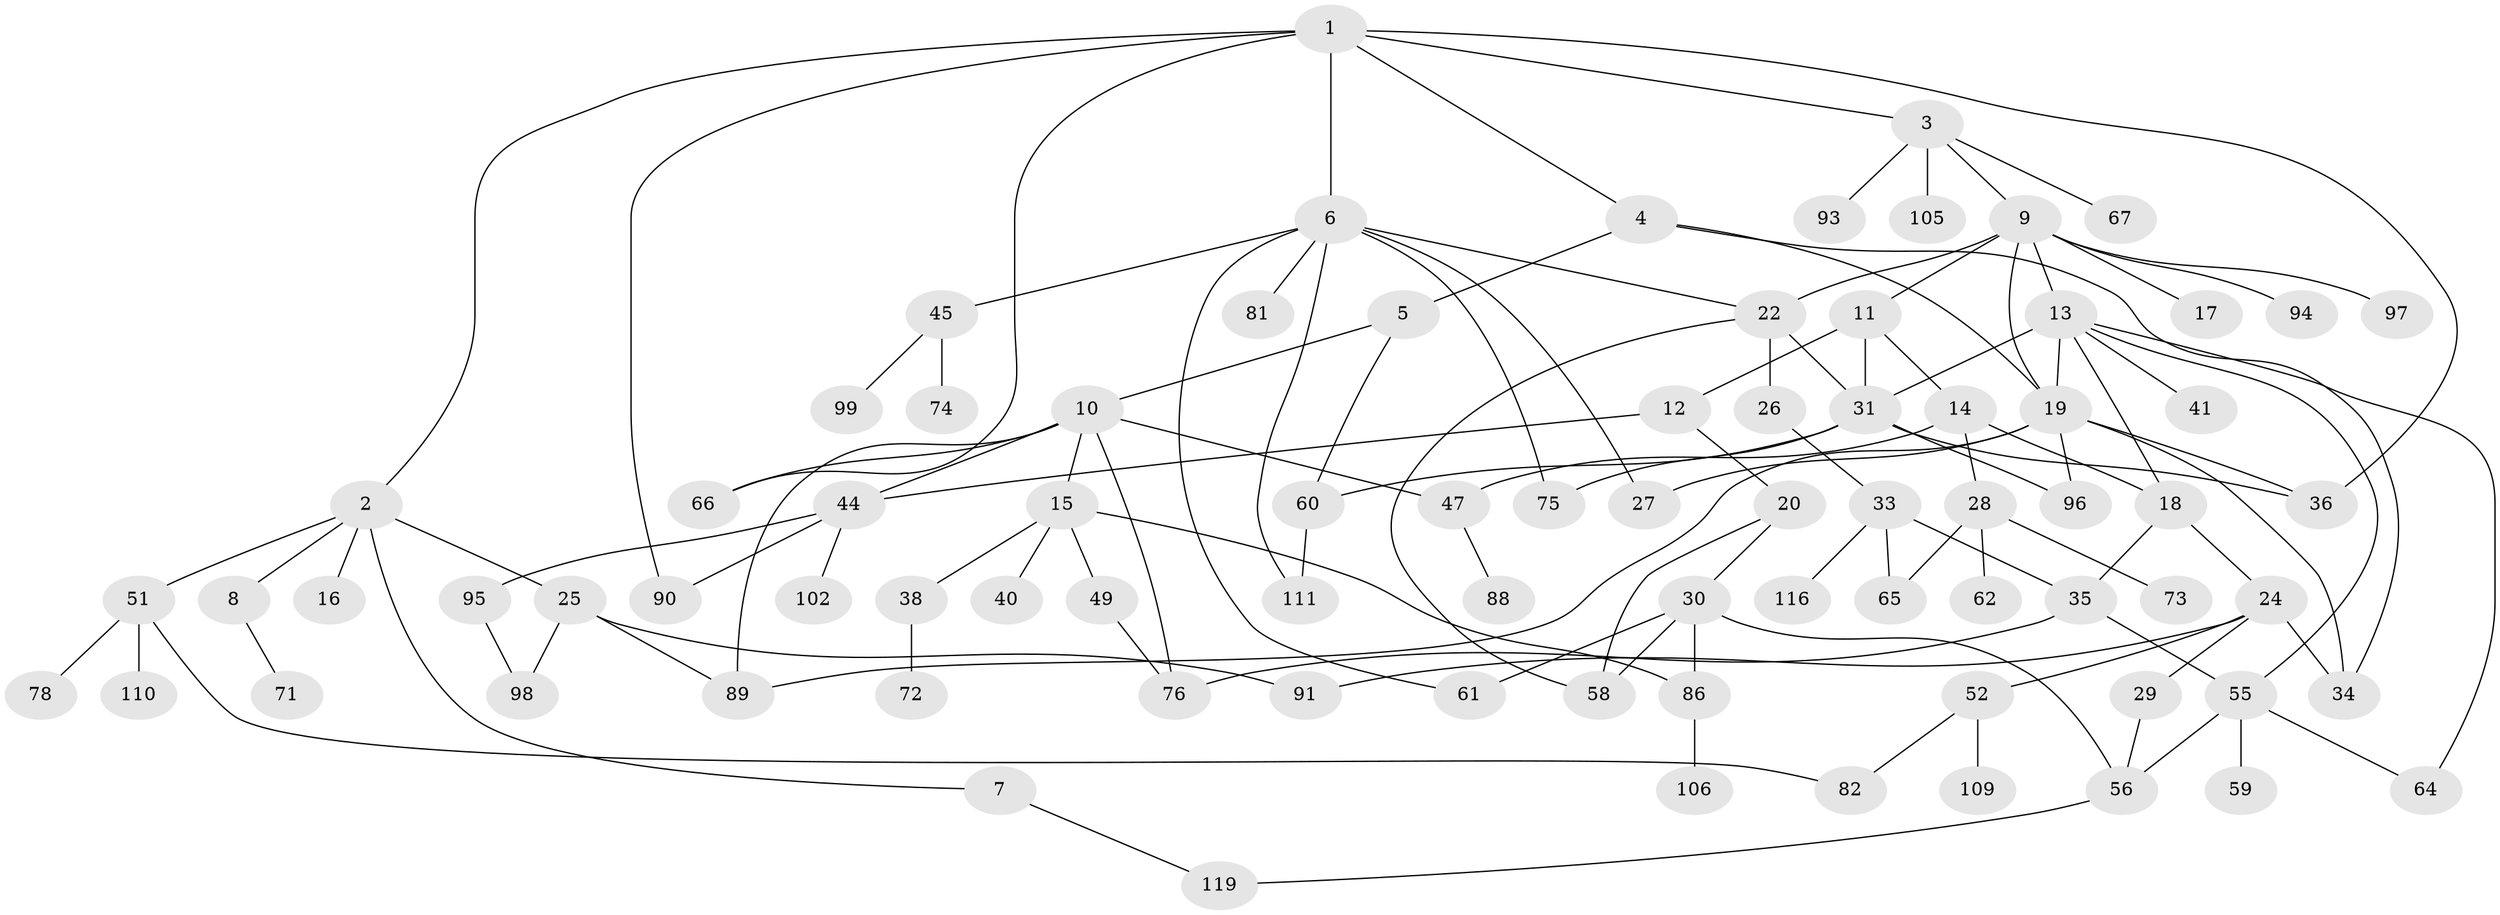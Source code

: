 // original degree distribution, {7: 0.01652892561983471, 6: 0.024793388429752067, 5: 0.09090909090909091, 4: 0.10743801652892562, 3: 0.1487603305785124, 2: 0.34710743801652894, 8: 0.008264462809917356, 1: 0.256198347107438}
// Generated by graph-tools (version 1.1) at 2025/10/02/27/25 16:10:55]
// undirected, 82 vertices, 118 edges
graph export_dot {
graph [start="1"]
  node [color=gray90,style=filled];
  1 [super="+43"];
  2;
  3 [super="+42"];
  4 [super="+21"];
  5;
  6 [super="+39"];
  7 [super="+92"];
  8 [super="+54"];
  9 [super="+120"];
  10 [super="+115"];
  11 [super="+117"];
  12;
  13 [super="+83"];
  14 [super="+114"];
  15 [super="+57"];
  16;
  17;
  18;
  19 [super="+23"];
  20 [super="+104"];
  22 [super="+32"];
  24;
  25;
  26;
  27;
  28 [super="+53"];
  29 [super="+37"];
  30 [super="+118"];
  31 [super="+69"];
  33 [super="+48"];
  34 [super="+68"];
  35 [super="+46"];
  36;
  38 [super="+50"];
  40 [super="+112"];
  41;
  44 [super="+77"];
  45 [super="+63"];
  47 [super="+80"];
  49;
  51 [super="+70"];
  52;
  55 [super="+107"];
  56 [super="+113"];
  58;
  59;
  60 [super="+87"];
  61;
  62 [super="+84"];
  64;
  65;
  66;
  67;
  71;
  72;
  73;
  74 [super="+79"];
  75;
  76;
  78;
  81;
  82 [super="+85"];
  86;
  88 [super="+101"];
  89 [super="+103"];
  90;
  91 [super="+121"];
  93;
  94;
  95;
  96;
  97 [super="+100"];
  98 [super="+108"];
  99;
  102;
  105;
  106;
  109;
  110;
  111;
  116;
  119;
  1 -- 2;
  1 -- 3;
  1 -- 4;
  1 -- 6;
  1 -- 66;
  1 -- 36;
  1 -- 90;
  2 -- 7;
  2 -- 8;
  2 -- 16;
  2 -- 25;
  2 -- 51;
  3 -- 9;
  3 -- 93;
  3 -- 105;
  3 -- 67;
  4 -- 5;
  4 -- 19;
  4 -- 34;
  5 -- 10;
  5 -- 60;
  6 -- 22;
  6 -- 27;
  6 -- 45;
  6 -- 61;
  6 -- 111;
  6 -- 81;
  6 -- 75;
  7 -- 119;
  8 -- 71;
  9 -- 11;
  9 -- 13;
  9 -- 17;
  9 -- 19;
  9 -- 94;
  9 -- 97;
  9 -- 22;
  10 -- 15;
  10 -- 89;
  10 -- 47;
  10 -- 44;
  10 -- 76;
  10 -- 66;
  11 -- 12;
  11 -- 14;
  11 -- 31;
  12 -- 20;
  12 -- 44;
  13 -- 31;
  13 -- 41;
  13 -- 64;
  13 -- 18;
  13 -- 19;
  13 -- 55;
  14 -- 18;
  14 -- 28;
  14 -- 47;
  15 -- 38;
  15 -- 40;
  15 -- 49;
  15 -- 86;
  18 -- 24;
  18 -- 35;
  19 -- 96;
  19 -- 27;
  19 -- 36;
  19 -- 89;
  19 -- 34;
  20 -- 30;
  20 -- 58;
  22 -- 26;
  22 -- 58;
  22 -- 31;
  24 -- 29;
  24 -- 52;
  24 -- 34;
  24 -- 91;
  25 -- 89;
  25 -- 91;
  25 -- 98;
  26 -- 33;
  28 -- 62;
  28 -- 73;
  28 -- 65;
  29 -- 56;
  30 -- 56;
  30 -- 61;
  30 -- 86;
  30 -- 58;
  31 -- 60;
  31 -- 96;
  31 -- 36;
  31 -- 75;
  33 -- 35;
  33 -- 116;
  33 -- 65;
  35 -- 76;
  35 -- 55;
  38 -- 72;
  44 -- 95;
  44 -- 90;
  44 -- 102;
  45 -- 74;
  45 -- 99;
  47 -- 88 [weight=2];
  49 -- 76;
  51 -- 78;
  51 -- 82;
  51 -- 110;
  52 -- 109;
  52 -- 82;
  55 -- 59;
  55 -- 64;
  55 -- 56;
  56 -- 119;
  60 -- 111;
  86 -- 106;
  95 -- 98;
}

